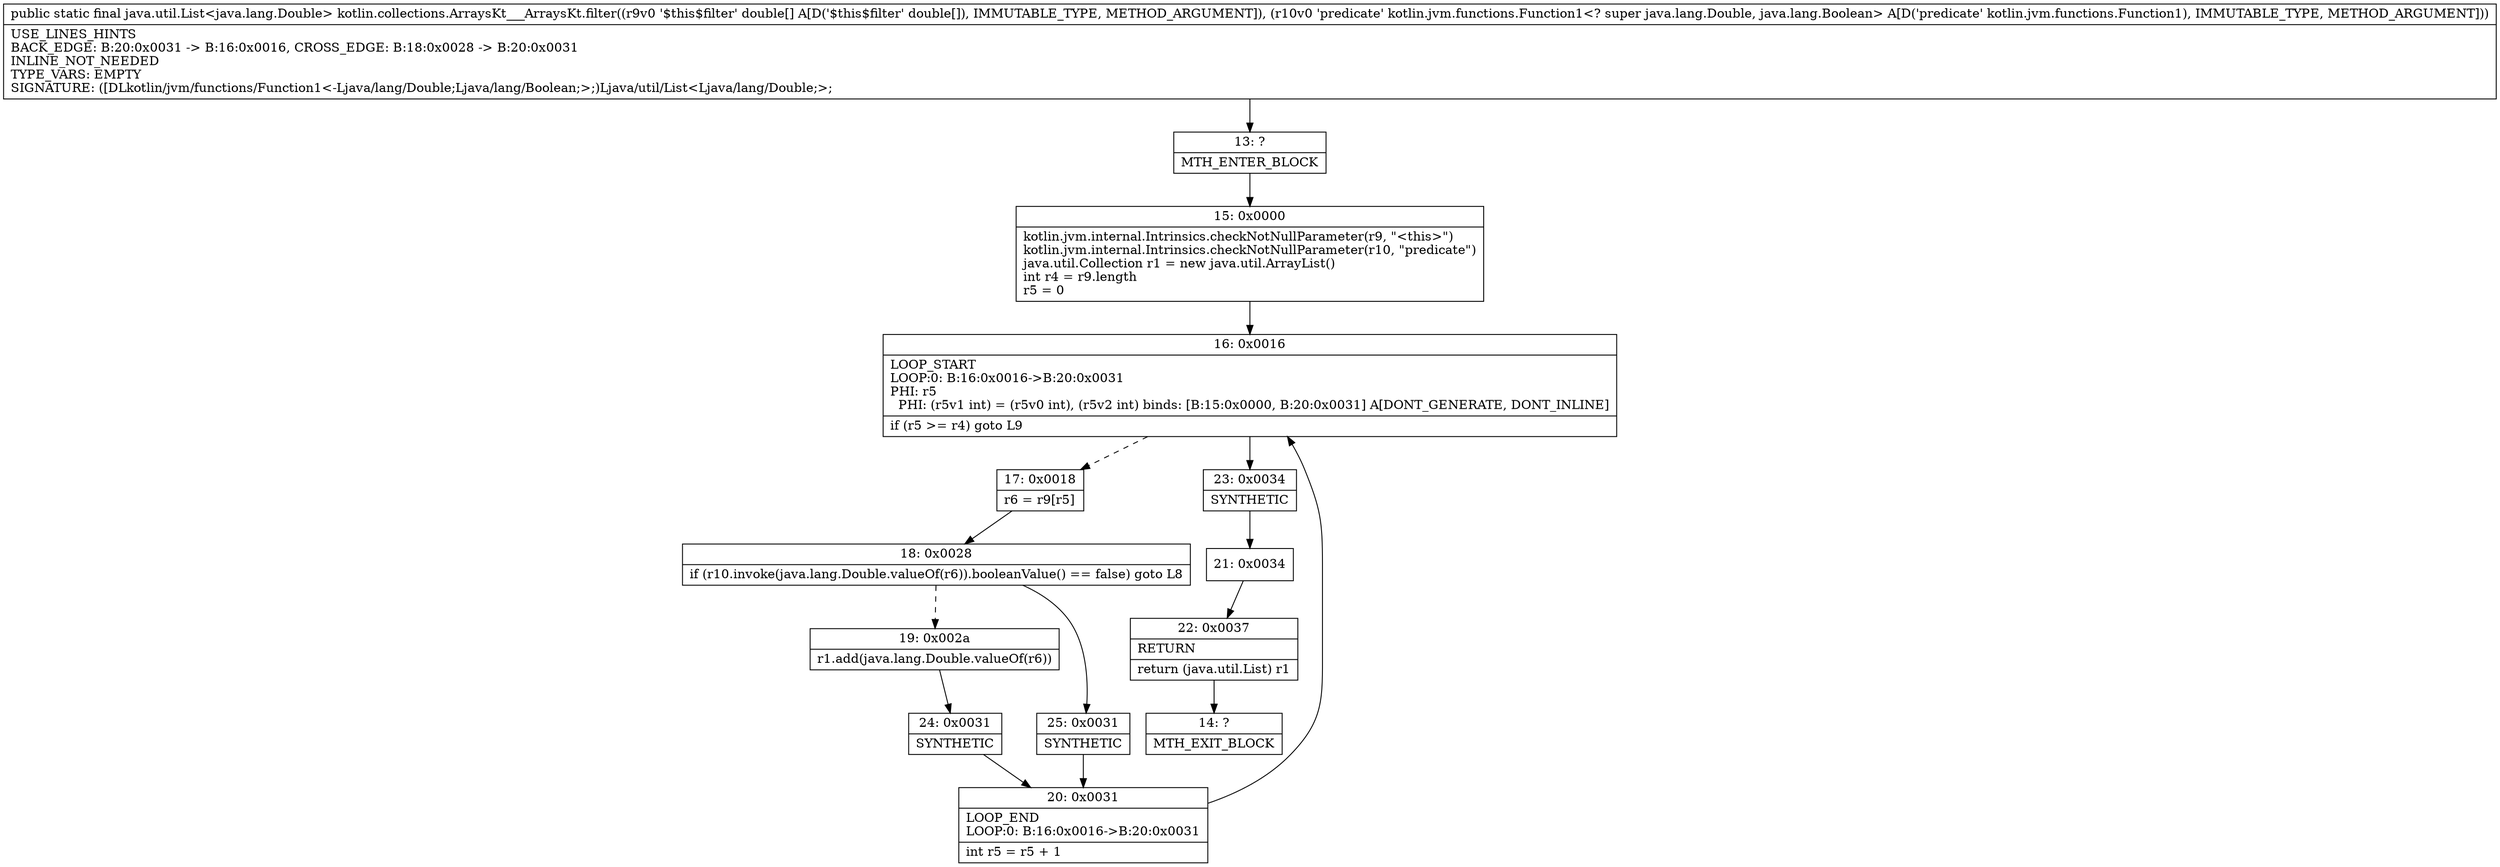 digraph "CFG forkotlin.collections.ArraysKt___ArraysKt.filter([DLkotlin\/jvm\/functions\/Function1;)Ljava\/util\/List;" {
Node_13 [shape=record,label="{13\:\ ?|MTH_ENTER_BLOCK\l}"];
Node_15 [shape=record,label="{15\:\ 0x0000|kotlin.jvm.internal.Intrinsics.checkNotNullParameter(r9, \"\<this\>\")\lkotlin.jvm.internal.Intrinsics.checkNotNullParameter(r10, \"predicate\")\ljava.util.Collection r1 = new java.util.ArrayList()\lint r4 = r9.length\lr5 = 0\l}"];
Node_16 [shape=record,label="{16\:\ 0x0016|LOOP_START\lLOOP:0: B:16:0x0016\-\>B:20:0x0031\lPHI: r5 \l  PHI: (r5v1 int) = (r5v0 int), (r5v2 int) binds: [B:15:0x0000, B:20:0x0031] A[DONT_GENERATE, DONT_INLINE]\l|if (r5 \>= r4) goto L9\l}"];
Node_17 [shape=record,label="{17\:\ 0x0018|r6 = r9[r5]\l}"];
Node_18 [shape=record,label="{18\:\ 0x0028|if (r10.invoke(java.lang.Double.valueOf(r6)).booleanValue() == false) goto L8\l}"];
Node_19 [shape=record,label="{19\:\ 0x002a|r1.add(java.lang.Double.valueOf(r6))\l}"];
Node_24 [shape=record,label="{24\:\ 0x0031|SYNTHETIC\l}"];
Node_20 [shape=record,label="{20\:\ 0x0031|LOOP_END\lLOOP:0: B:16:0x0016\-\>B:20:0x0031\l|int r5 = r5 + 1\l}"];
Node_25 [shape=record,label="{25\:\ 0x0031|SYNTHETIC\l}"];
Node_23 [shape=record,label="{23\:\ 0x0034|SYNTHETIC\l}"];
Node_21 [shape=record,label="{21\:\ 0x0034}"];
Node_22 [shape=record,label="{22\:\ 0x0037|RETURN\l|return (java.util.List) r1\l}"];
Node_14 [shape=record,label="{14\:\ ?|MTH_EXIT_BLOCK\l}"];
MethodNode[shape=record,label="{public static final java.util.List\<java.lang.Double\> kotlin.collections.ArraysKt___ArraysKt.filter((r9v0 '$this$filter' double[] A[D('$this$filter' double[]), IMMUTABLE_TYPE, METHOD_ARGUMENT]), (r10v0 'predicate' kotlin.jvm.functions.Function1\<? super java.lang.Double, java.lang.Boolean\> A[D('predicate' kotlin.jvm.functions.Function1), IMMUTABLE_TYPE, METHOD_ARGUMENT]))  | USE_LINES_HINTS\lBACK_EDGE: B:20:0x0031 \-\> B:16:0x0016, CROSS_EDGE: B:18:0x0028 \-\> B:20:0x0031\lINLINE_NOT_NEEDED\lTYPE_VARS: EMPTY\lSIGNATURE: ([DLkotlin\/jvm\/functions\/Function1\<\-Ljava\/lang\/Double;Ljava\/lang\/Boolean;\>;)Ljava\/util\/List\<Ljava\/lang\/Double;\>;\l}"];
MethodNode -> Node_13;Node_13 -> Node_15;
Node_15 -> Node_16;
Node_16 -> Node_17[style=dashed];
Node_16 -> Node_23;
Node_17 -> Node_18;
Node_18 -> Node_19[style=dashed];
Node_18 -> Node_25;
Node_19 -> Node_24;
Node_24 -> Node_20;
Node_20 -> Node_16;
Node_25 -> Node_20;
Node_23 -> Node_21;
Node_21 -> Node_22;
Node_22 -> Node_14;
}

